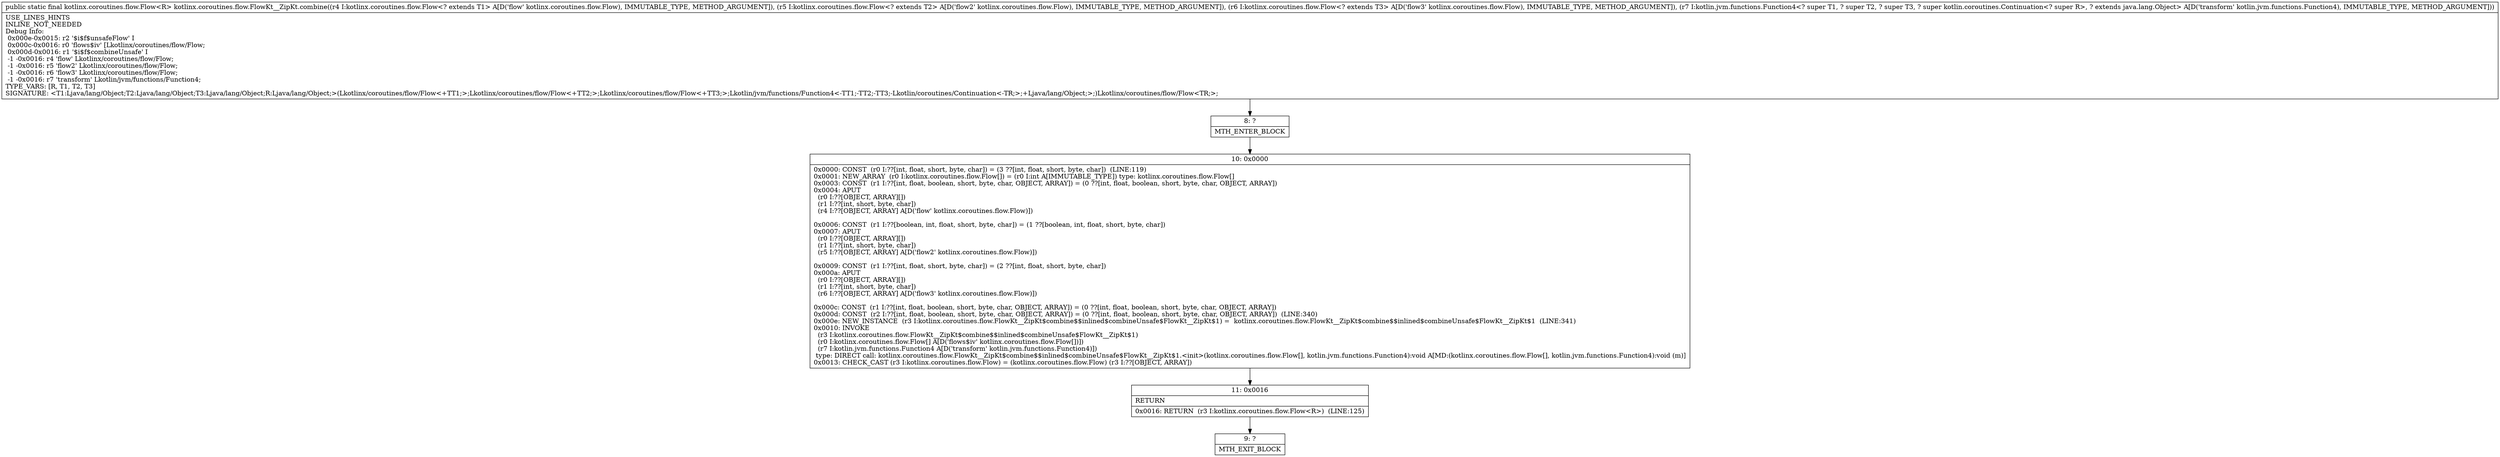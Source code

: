 digraph "CFG forkotlinx.coroutines.flow.FlowKt__ZipKt.combine(Lkotlinx\/coroutines\/flow\/Flow;Lkotlinx\/coroutines\/flow\/Flow;Lkotlinx\/coroutines\/flow\/Flow;Lkotlin\/jvm\/functions\/Function4;)Lkotlinx\/coroutines\/flow\/Flow;" {
Node_8 [shape=record,label="{8\:\ ?|MTH_ENTER_BLOCK\l}"];
Node_10 [shape=record,label="{10\:\ 0x0000|0x0000: CONST  (r0 I:??[int, float, short, byte, char]) = (3 ??[int, float, short, byte, char])  (LINE:119)\l0x0001: NEW_ARRAY  (r0 I:kotlinx.coroutines.flow.Flow[]) = (r0 I:int A[IMMUTABLE_TYPE]) type: kotlinx.coroutines.flow.Flow[] \l0x0003: CONST  (r1 I:??[int, float, boolean, short, byte, char, OBJECT, ARRAY]) = (0 ??[int, float, boolean, short, byte, char, OBJECT, ARRAY]) \l0x0004: APUT  \l  (r0 I:??[OBJECT, ARRAY][])\l  (r1 I:??[int, short, byte, char])\l  (r4 I:??[OBJECT, ARRAY] A[D('flow' kotlinx.coroutines.flow.Flow)])\l \l0x0006: CONST  (r1 I:??[boolean, int, float, short, byte, char]) = (1 ??[boolean, int, float, short, byte, char]) \l0x0007: APUT  \l  (r0 I:??[OBJECT, ARRAY][])\l  (r1 I:??[int, short, byte, char])\l  (r5 I:??[OBJECT, ARRAY] A[D('flow2' kotlinx.coroutines.flow.Flow)])\l \l0x0009: CONST  (r1 I:??[int, float, short, byte, char]) = (2 ??[int, float, short, byte, char]) \l0x000a: APUT  \l  (r0 I:??[OBJECT, ARRAY][])\l  (r1 I:??[int, short, byte, char])\l  (r6 I:??[OBJECT, ARRAY] A[D('flow3' kotlinx.coroutines.flow.Flow)])\l \l0x000c: CONST  (r1 I:??[int, float, boolean, short, byte, char, OBJECT, ARRAY]) = (0 ??[int, float, boolean, short, byte, char, OBJECT, ARRAY]) \l0x000d: CONST  (r2 I:??[int, float, boolean, short, byte, char, OBJECT, ARRAY]) = (0 ??[int, float, boolean, short, byte, char, OBJECT, ARRAY])  (LINE:340)\l0x000e: NEW_INSTANCE  (r3 I:kotlinx.coroutines.flow.FlowKt__ZipKt$combine$$inlined$combineUnsafe$FlowKt__ZipKt$1) =  kotlinx.coroutines.flow.FlowKt__ZipKt$combine$$inlined$combineUnsafe$FlowKt__ZipKt$1  (LINE:341)\l0x0010: INVOKE  \l  (r3 I:kotlinx.coroutines.flow.FlowKt__ZipKt$combine$$inlined$combineUnsafe$FlowKt__ZipKt$1)\l  (r0 I:kotlinx.coroutines.flow.Flow[] A[D('flows$iv' kotlinx.coroutines.flow.Flow[])])\l  (r7 I:kotlin.jvm.functions.Function4 A[D('transform' kotlin.jvm.functions.Function4)])\l type: DIRECT call: kotlinx.coroutines.flow.FlowKt__ZipKt$combine$$inlined$combineUnsafe$FlowKt__ZipKt$1.\<init\>(kotlinx.coroutines.flow.Flow[], kotlin.jvm.functions.Function4):void A[MD:(kotlinx.coroutines.flow.Flow[], kotlin.jvm.functions.Function4):void (m)]\l0x0013: CHECK_CAST (r3 I:kotlinx.coroutines.flow.Flow) = (kotlinx.coroutines.flow.Flow) (r3 I:??[OBJECT, ARRAY]) \l}"];
Node_11 [shape=record,label="{11\:\ 0x0016|RETURN\l|0x0016: RETURN  (r3 I:kotlinx.coroutines.flow.Flow\<R\>)  (LINE:125)\l}"];
Node_9 [shape=record,label="{9\:\ ?|MTH_EXIT_BLOCK\l}"];
MethodNode[shape=record,label="{public static final kotlinx.coroutines.flow.Flow\<R\> kotlinx.coroutines.flow.FlowKt__ZipKt.combine((r4 I:kotlinx.coroutines.flow.Flow\<? extends T1\> A[D('flow' kotlinx.coroutines.flow.Flow), IMMUTABLE_TYPE, METHOD_ARGUMENT]), (r5 I:kotlinx.coroutines.flow.Flow\<? extends T2\> A[D('flow2' kotlinx.coroutines.flow.Flow), IMMUTABLE_TYPE, METHOD_ARGUMENT]), (r6 I:kotlinx.coroutines.flow.Flow\<? extends T3\> A[D('flow3' kotlinx.coroutines.flow.Flow), IMMUTABLE_TYPE, METHOD_ARGUMENT]), (r7 I:kotlin.jvm.functions.Function4\<? super T1, ? super T2, ? super T3, ? super kotlin.coroutines.Continuation\<? super R\>, ? extends java.lang.Object\> A[D('transform' kotlin.jvm.functions.Function4), IMMUTABLE_TYPE, METHOD_ARGUMENT]))  | USE_LINES_HINTS\lINLINE_NOT_NEEDED\lDebug Info:\l  0x000e\-0x0015: r2 '$i$f$unsafeFlow' I\l  0x000c\-0x0016: r0 'flows$iv' [Lkotlinx\/coroutines\/flow\/Flow;\l  0x000d\-0x0016: r1 '$i$f$combineUnsafe' I\l  \-1 \-0x0016: r4 'flow' Lkotlinx\/coroutines\/flow\/Flow;\l  \-1 \-0x0016: r5 'flow2' Lkotlinx\/coroutines\/flow\/Flow;\l  \-1 \-0x0016: r6 'flow3' Lkotlinx\/coroutines\/flow\/Flow;\l  \-1 \-0x0016: r7 'transform' Lkotlin\/jvm\/functions\/Function4;\lTYPE_VARS: [R, T1, T2, T3]\lSIGNATURE: \<T1:Ljava\/lang\/Object;T2:Ljava\/lang\/Object;T3:Ljava\/lang\/Object;R:Ljava\/lang\/Object;\>(Lkotlinx\/coroutines\/flow\/Flow\<+TT1;\>;Lkotlinx\/coroutines\/flow\/Flow\<+TT2;\>;Lkotlinx\/coroutines\/flow\/Flow\<+TT3;\>;Lkotlin\/jvm\/functions\/Function4\<\-TT1;\-TT2;\-TT3;\-Lkotlin\/coroutines\/Continuation\<\-TR;\>;+Ljava\/lang\/Object;\>;)Lkotlinx\/coroutines\/flow\/Flow\<TR;\>;\l}"];
MethodNode -> Node_8;Node_8 -> Node_10;
Node_10 -> Node_11;
Node_11 -> Node_9;
}

